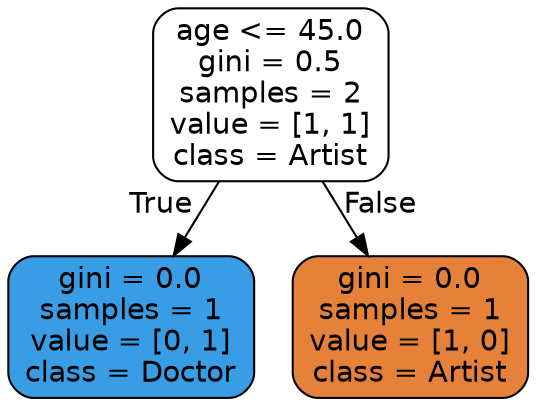 digraph Tree {
node [shape=box, style="filled, rounded", color="black", fontname="helvetica"] ;
edge [fontname="helvetica"] ;
0 [label="age <= 45.0\ngini = 0.5\nsamples = 2\nvalue = [1, 1]\nclass = Artist", fillcolor="#ffffff"] ;
1 [label="gini = 0.0\nsamples = 1\nvalue = [0, 1]\nclass = Doctor", fillcolor="#399de5"] ;
0 -> 1 [labeldistance=2.5, labelangle=45, headlabel="True"] ;
2 [label="gini = 0.0\nsamples = 1\nvalue = [1, 0]\nclass = Artist", fillcolor="#e58139"] ;
0 -> 2 [labeldistance=2.5, labelangle=-45, headlabel="False"] ;
}